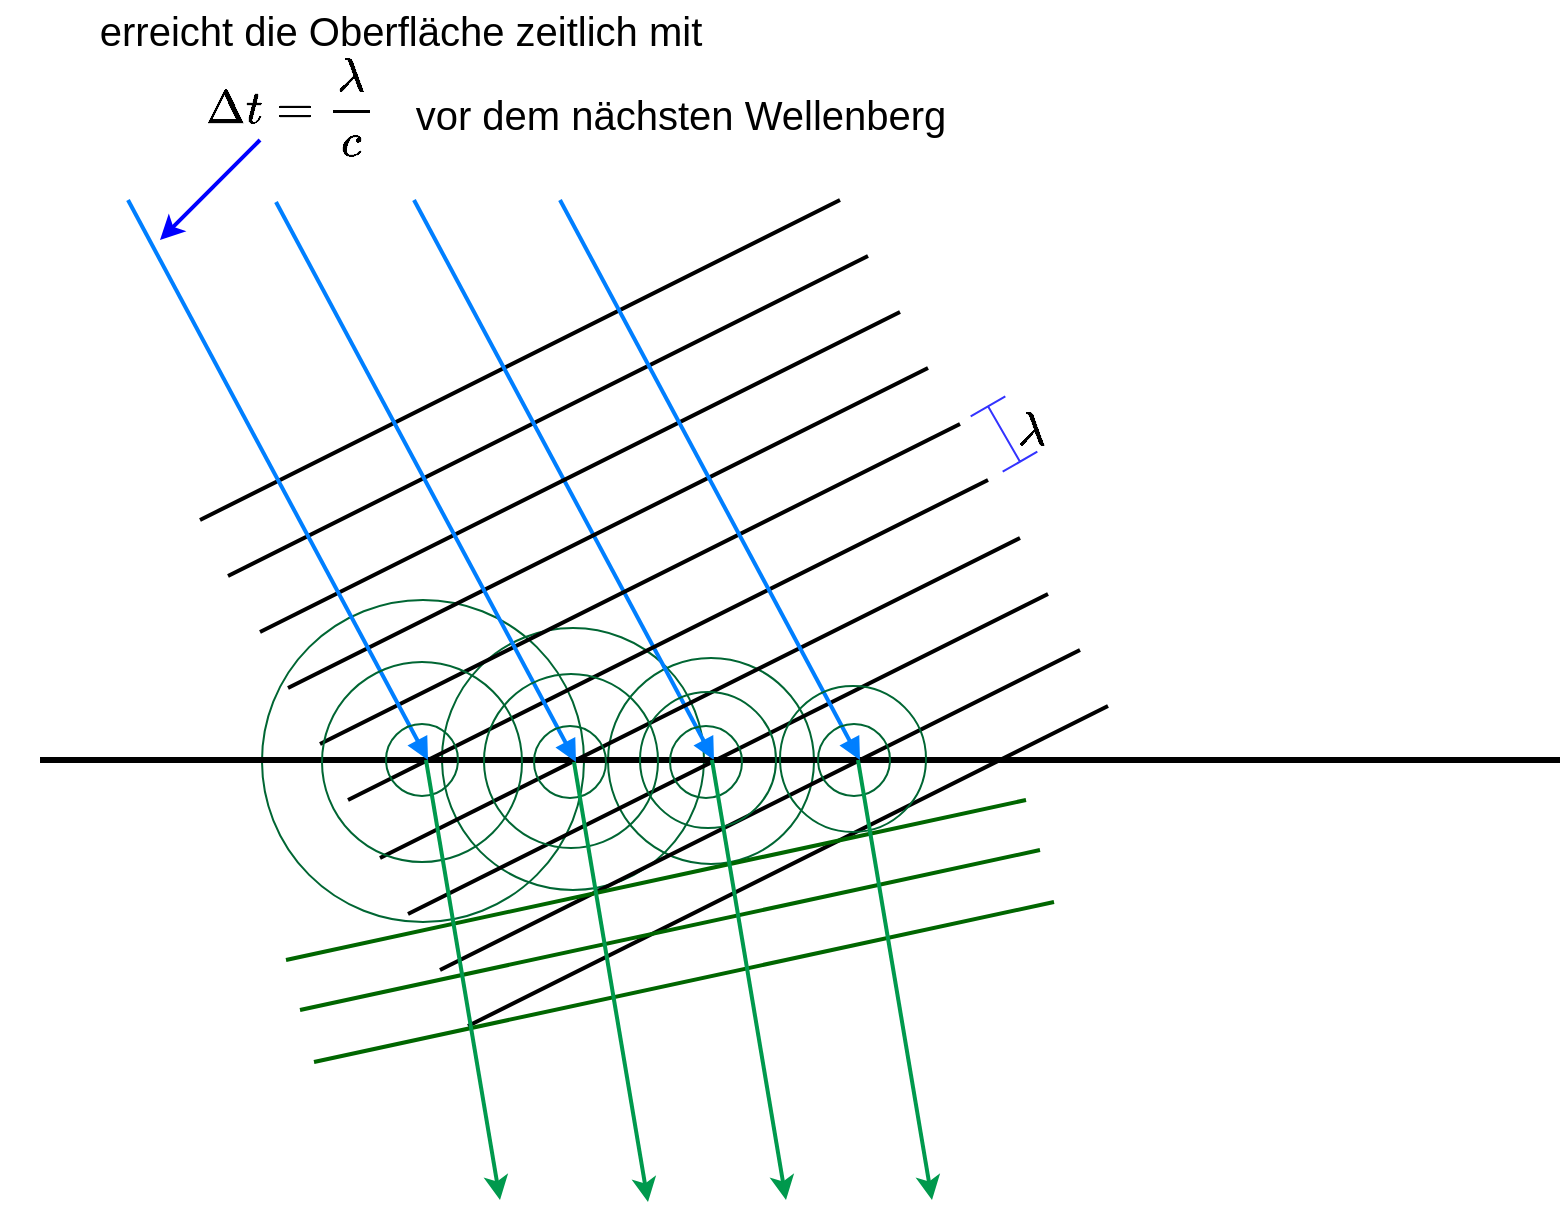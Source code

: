<mxfile version="17.2.4" type="device"><diagram id="Rb4uy2KFlqstpATcgle0" name="Seite-1"><mxGraphModel dx="1018" dy="681" grid="1" gridSize="10" guides="1" tooltips="1" connect="1" arrows="1" fold="1" page="1" pageScale="1" pageWidth="827" pageHeight="1169" math="1" shadow="0"><root><mxCell id="0"/><mxCell id="1" parent="0"/><mxCell id="i5j4uZJBYXoHVzI8v3se-36" value="" style="ellipse;whiteSpace=wrap;html=1;aspect=fixed;fontSize=20;strokeColor=#006633;fillColor=none;" parent="1" vertex="1"><mxGeometry x="151" y="520" width="161" height="161" as="geometry"/></mxCell><mxCell id="i5j4uZJBYXoHVzI8v3se-32" value="" style="ellipse;whiteSpace=wrap;html=1;aspect=fixed;fontSize=20;strokeColor=#006633;fillColor=none;" parent="1" vertex="1"><mxGeometry x="241" y="534" width="131" height="131" as="geometry"/></mxCell><mxCell id="i5j4uZJBYXoHVzI8v3se-25" value="" style="ellipse;whiteSpace=wrap;html=1;aspect=fixed;fontSize=20;strokeColor=#006633;fillColor=none;" parent="1" vertex="1"><mxGeometry x="324" y="549" width="103" height="103" as="geometry"/></mxCell><mxCell id="i5j4uZJBYXoHVzI8v3se-1" value="" style="endArrow=none;html=1;rounded=0;strokeWidth=3;" parent="1" edge="1"><mxGeometry width="50" height="50" relative="1" as="geometry"><mxPoint x="40" y="600" as="sourcePoint"/><mxPoint x="800" y="600" as="targetPoint"/></mxGeometry></mxCell><mxCell id="i5j4uZJBYXoHVzI8v3se-5" value="" style="endArrow=none;html=1;rounded=0;strokeWidth=2;" parent="1" edge="1"><mxGeometry width="50" height="50" relative="1" as="geometry"><mxPoint x="120" y="480" as="sourcePoint"/><mxPoint x="440" y="320" as="targetPoint"/></mxGeometry></mxCell><mxCell id="i5j4uZJBYXoHVzI8v3se-6" value="" style="endArrow=none;html=1;rounded=0;strokeWidth=2;" parent="1" edge="1"><mxGeometry width="50" height="50" relative="1" as="geometry"><mxPoint x="134" y="508" as="sourcePoint"/><mxPoint x="454" y="348" as="targetPoint"/></mxGeometry></mxCell><mxCell id="i5j4uZJBYXoHVzI8v3se-7" value="" style="endArrow=none;html=1;rounded=0;strokeWidth=2;strokeColor=#007FFF;endFill=0;startArrow=block;startFill=1;" parent="1" edge="1"><mxGeometry width="50" height="50" relative="1" as="geometry"><mxPoint x="377" y="600" as="sourcePoint"/><mxPoint x="227" y="320" as="targetPoint"/></mxGeometry></mxCell><mxCell id="i5j4uZJBYXoHVzI8v3se-8" value="" style="endArrow=none;html=1;rounded=0;strokeWidth=2;" parent="1" edge="1"><mxGeometry width="50" height="50" relative="1" as="geometry"><mxPoint x="150" y="536" as="sourcePoint"/><mxPoint x="470" y="376" as="targetPoint"/></mxGeometry></mxCell><mxCell id="i5j4uZJBYXoHVzI8v3se-9" value="" style="endArrow=none;html=1;rounded=0;strokeWidth=2;" parent="1" edge="1"><mxGeometry width="50" height="50" relative="1" as="geometry"><mxPoint x="164" y="564" as="sourcePoint"/><mxPoint x="484" y="404" as="targetPoint"/></mxGeometry></mxCell><mxCell id="i5j4uZJBYXoHVzI8v3se-10" value="" style="endArrow=none;html=1;rounded=0;strokeWidth=2;" parent="1" edge="1"><mxGeometry width="50" height="50" relative="1" as="geometry"><mxPoint x="180" y="592" as="sourcePoint"/><mxPoint x="500" y="432" as="targetPoint"/></mxGeometry></mxCell><mxCell id="i5j4uZJBYXoHVzI8v3se-11" value="" style="endArrow=none;html=1;rounded=0;strokeWidth=2;" parent="1" edge="1"><mxGeometry width="50" height="50" relative="1" as="geometry"><mxPoint x="194" y="620" as="sourcePoint"/><mxPoint x="514" y="460" as="targetPoint"/></mxGeometry></mxCell><mxCell id="i5j4uZJBYXoHVzI8v3se-12" value="" style="endArrow=none;html=1;rounded=0;strokeWidth=2;" parent="1" edge="1"><mxGeometry width="50" height="50" relative="1" as="geometry"><mxPoint x="210" y="649" as="sourcePoint"/><mxPoint x="530" y="489" as="targetPoint"/></mxGeometry></mxCell><mxCell id="i5j4uZJBYXoHVzI8v3se-13" value="" style="endArrow=none;html=1;rounded=0;strokeWidth=2;" parent="1" edge="1"><mxGeometry width="50" height="50" relative="1" as="geometry"><mxPoint x="224" y="677" as="sourcePoint"/><mxPoint x="544" y="517" as="targetPoint"/></mxGeometry></mxCell><mxCell id="i5j4uZJBYXoHVzI8v3se-14" value="" style="endArrow=none;html=1;rounded=0;strokeWidth=2;" parent="1" edge="1"><mxGeometry width="50" height="50" relative="1" as="geometry"><mxPoint x="240" y="705" as="sourcePoint"/><mxPoint x="560" y="545" as="targetPoint"/></mxGeometry></mxCell><mxCell id="i5j4uZJBYXoHVzI8v3se-15" value="" style="endArrow=none;html=1;rounded=0;strokeWidth=2;" parent="1" edge="1"><mxGeometry width="50" height="50" relative="1" as="geometry"><mxPoint x="254" y="733" as="sourcePoint"/><mxPoint x="574" y="573" as="targetPoint"/></mxGeometry></mxCell><mxCell id="i5j4uZJBYXoHVzI8v3se-16" value="" style="endArrow=none;html=1;rounded=0;strokeWidth=2;strokeColor=#007FFF;endFill=0;startArrow=block;startFill=1;" parent="1" edge="1"><mxGeometry width="50" height="50" relative="1" as="geometry"><mxPoint x="450" y="600" as="sourcePoint"/><mxPoint x="300" y="320" as="targetPoint"/></mxGeometry></mxCell><mxCell id="i5j4uZJBYXoHVzI8v3se-18" value="" style="shape=crossbar;whiteSpace=wrap;html=1;rounded=1;direction=south;fillColor=none;rotation=-30;strokeColor=#3333FF;" parent="1" vertex="1"><mxGeometry x="512" y="421" width="20" height="32" as="geometry"/></mxCell><mxCell id="i5j4uZJBYXoHVzI8v3se-19" value="$$\lambda$$" style="text;html=1;resizable=0;autosize=1;align=center;verticalAlign=middle;points=[];fillColor=none;strokeColor=none;rounded=0;fontSize=20;" parent="1" vertex="1"><mxGeometry x="470" y="420" width="130" height="30" as="geometry"/></mxCell><mxCell id="i5j4uZJBYXoHVzI8v3se-20" value="erreicht die Oberfläche zeitlich mit" style="text;html=1;resizable=0;autosize=1;align=center;verticalAlign=middle;points=[];fillColor=none;strokeColor=none;rounded=0;fontSize=20;" parent="1" vertex="1"><mxGeometry x="60" y="220" width="320" height="30" as="geometry"/></mxCell><mxCell id="i5j4uZJBYXoHVzI8v3se-21" value="$$\Delta t = \frac{\lambda}{c}$$" style="text;html=1;resizable=0;autosize=1;align=center;verticalAlign=middle;points=[];fillColor=none;strokeColor=none;rounded=0;fontSize=20;" parent="1" vertex="1"><mxGeometry x="20" y="258" width="290" height="30" as="geometry"/></mxCell><mxCell id="i5j4uZJBYXoHVzI8v3se-22" value="vor dem nächsten Wellenberg" style="text;html=1;resizable=0;autosize=1;align=center;verticalAlign=middle;points=[];fillColor=none;strokeColor=none;rounded=0;fontSize=20;" parent="1" vertex="1"><mxGeometry x="220" y="262" width="280" height="30" as="geometry"/></mxCell><mxCell id="i5j4uZJBYXoHVzI8v3se-23" value="" style="ellipse;whiteSpace=wrap;html=1;aspect=fixed;fontSize=20;strokeColor=#006633;fillColor=none;" parent="1" vertex="1"><mxGeometry x="340" y="566" width="68" height="68" as="geometry"/></mxCell><mxCell id="i5j4uZJBYXoHVzI8v3se-26" value="" style="ellipse;whiteSpace=wrap;html=1;aspect=fixed;fontSize=20;strokeColor=#006633;fillColor=none;" parent="1" vertex="1"><mxGeometry x="355" y="583" width="36" height="36" as="geometry"/></mxCell><mxCell id="i5j4uZJBYXoHVzI8v3se-27" value="" style="ellipse;whiteSpace=wrap;html=1;aspect=fixed;fontSize=20;strokeColor=#006633;fillColor=none;" parent="1" vertex="1"><mxGeometry x="410" y="563" width="73" height="73" as="geometry"/></mxCell><mxCell id="i5j4uZJBYXoHVzI8v3se-29" value="" style="ellipse;whiteSpace=wrap;html=1;aspect=fixed;fontSize=20;strokeColor=#006633;fillColor=none;" parent="1" vertex="1"><mxGeometry x="429" y="582" width="36" height="36" as="geometry"/></mxCell><mxCell id="i5j4uZJBYXoHVzI8v3se-30" value="" style="endArrow=none;html=1;rounded=0;strokeWidth=2;strokeColor=#007FFF;endFill=0;startArrow=block;startFill=1;" parent="1" edge="1"><mxGeometry width="50" height="50" relative="1" as="geometry"><mxPoint x="308" y="601" as="sourcePoint"/><mxPoint x="158" y="321" as="targetPoint"/></mxGeometry></mxCell><mxCell id="i5j4uZJBYXoHVzI8v3se-31" value="" style="ellipse;whiteSpace=wrap;html=1;aspect=fixed;fontSize=20;strokeColor=#006633;fillColor=none;" parent="1" vertex="1"><mxGeometry x="262" y="557" width="87" height="87" as="geometry"/></mxCell><mxCell id="i5j4uZJBYXoHVzI8v3se-33" value="" style="ellipse;whiteSpace=wrap;html=1;aspect=fixed;fontSize=20;strokeColor=#006633;fillColor=none;" parent="1" vertex="1"><mxGeometry x="287" y="583" width="36" height="36" as="geometry"/></mxCell><mxCell id="i5j4uZJBYXoHVzI8v3se-34" value="" style="endArrow=none;html=1;rounded=0;strokeWidth=2;strokeColor=#007FFF;endFill=0;startArrow=block;startFill=1;" parent="1" edge="1"><mxGeometry width="50" height="50" relative="1" as="geometry"><mxPoint x="234" y="600" as="sourcePoint"/><mxPoint x="84" y="320" as="targetPoint"/></mxGeometry></mxCell><mxCell id="i5j4uZJBYXoHVzI8v3se-35" value="" style="ellipse;whiteSpace=wrap;html=1;aspect=fixed;fontSize=20;strokeColor=#006633;fillColor=none;" parent="1" vertex="1"><mxGeometry x="181" y="551" width="100" height="100" as="geometry"/></mxCell><mxCell id="i5j4uZJBYXoHVzI8v3se-37" value="" style="ellipse;whiteSpace=wrap;html=1;aspect=fixed;fontSize=20;strokeColor=#006633;fillColor=none;" parent="1" vertex="1"><mxGeometry x="213" y="582" width="36" height="36" as="geometry"/></mxCell><mxCell id="i5j4uZJBYXoHVzI8v3se-39" value="" style="endArrow=none;html=1;rounded=0;fontSize=20;strokeColor=#006600;strokeWidth=2;" parent="1" edge="1"><mxGeometry width="50" height="50" relative="1" as="geometry"><mxPoint x="163" y="700" as="sourcePoint"/><mxPoint x="533" y="620" as="targetPoint"/></mxGeometry></mxCell><mxCell id="i5j4uZJBYXoHVzI8v3se-43" value="" style="endArrow=classic;html=1;rounded=0;fontSize=20;strokeColor=#0000FF;strokeWidth=2;" parent="1" edge="1"><mxGeometry width="50" height="50" relative="1" as="geometry"><mxPoint x="150" y="290" as="sourcePoint"/><mxPoint x="100" y="340" as="targetPoint"/></mxGeometry></mxCell><mxCell id="i5j4uZJBYXoHVzI8v3se-46" value="" style="endArrow=none;html=1;rounded=0;fontSize=20;strokeColor=#006600;strokeWidth=2;" parent="1" edge="1"><mxGeometry width="50" height="50" relative="1" as="geometry"><mxPoint x="170" y="725" as="sourcePoint"/><mxPoint x="540" y="645" as="targetPoint"/></mxGeometry></mxCell><mxCell id="i5j4uZJBYXoHVzI8v3se-47" value="" style="endArrow=none;html=1;rounded=0;fontSize=20;strokeColor=#006600;strokeWidth=2;" parent="1" edge="1"><mxGeometry width="50" height="50" relative="1" as="geometry"><mxPoint x="177" y="751" as="sourcePoint"/><mxPoint x="547" y="671" as="targetPoint"/></mxGeometry></mxCell><mxCell id="i5j4uZJBYXoHVzI8v3se-48" value="" style="endArrow=classic;html=1;rounded=0;fontSize=20;strokeColor=#00994D;strokeWidth=2;exitX=0.472;exitY=0.5;exitDx=0;exitDy=0;exitPerimeter=0;" parent="1" edge="1"><mxGeometry width="50" height="50" relative="1" as="geometry"><mxPoint x="232.992" y="600" as="sourcePoint"/><mxPoint x="270" y="820" as="targetPoint"/></mxGeometry></mxCell><mxCell id="i5j4uZJBYXoHVzI8v3se-49" value="" style="endArrow=classic;html=1;rounded=0;fontSize=20;strokeColor=#00994D;strokeWidth=2;exitX=0.472;exitY=0.5;exitDx=0;exitDy=0;exitPerimeter=0;" parent="1" edge="1"><mxGeometry width="50" height="50" relative="1" as="geometry"><mxPoint x="306.992" y="601" as="sourcePoint"/><mxPoint x="344" y="821" as="targetPoint"/></mxGeometry></mxCell><mxCell id="i5j4uZJBYXoHVzI8v3se-50" value="" style="endArrow=classic;html=1;rounded=0;fontSize=20;strokeColor=#00994D;strokeWidth=2;exitX=0.472;exitY=0.5;exitDx=0;exitDy=0;exitPerimeter=0;" parent="1" edge="1"><mxGeometry width="50" height="50" relative="1" as="geometry"><mxPoint x="375.992" y="600" as="sourcePoint"/><mxPoint x="413" y="820" as="targetPoint"/></mxGeometry></mxCell><mxCell id="i5j4uZJBYXoHVzI8v3se-51" value="" style="endArrow=classic;html=1;rounded=0;fontSize=20;strokeColor=#00994D;strokeWidth=2;exitX=0.472;exitY=0.5;exitDx=0;exitDy=0;exitPerimeter=0;" parent="1" edge="1"><mxGeometry width="50" height="50" relative="1" as="geometry"><mxPoint x="448.992" y="600" as="sourcePoint"/><mxPoint x="486" y="820" as="targetPoint"/></mxGeometry></mxCell></root></mxGraphModel></diagram></mxfile>